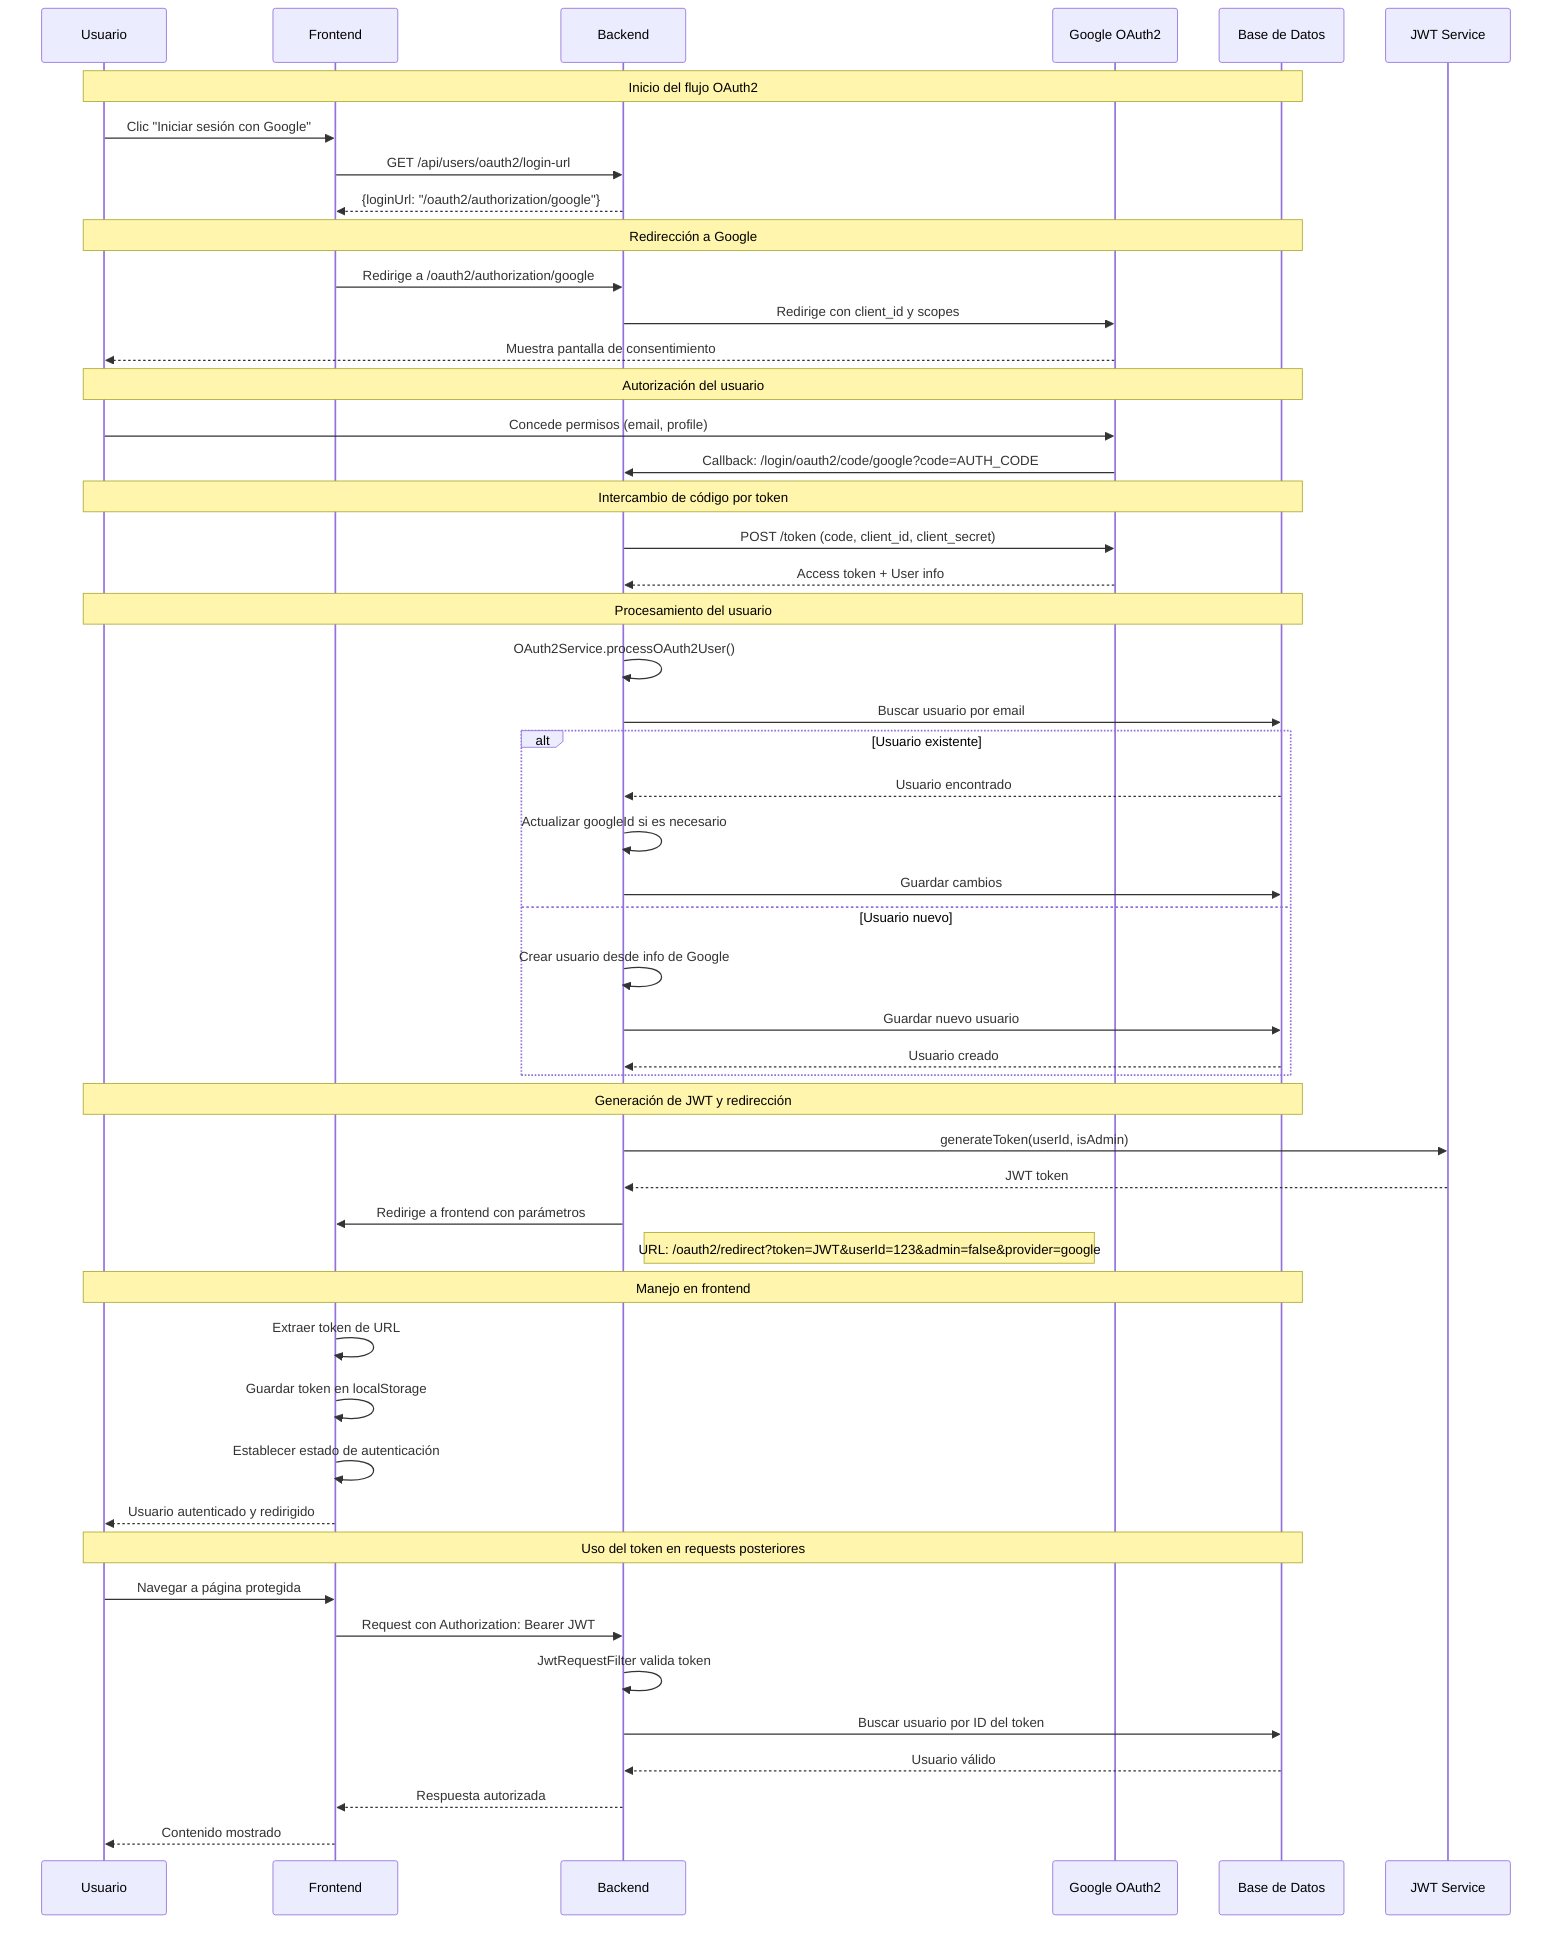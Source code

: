 sequenceDiagram
    participant U as Usuario
    participant F as Frontend
    participant B as Backend
    participant G as Google OAuth2
    participant DB as Base de Datos
    participant JWT as JWT Service
    
    Note over U,DB: Inicio del flujo OAuth2
    U->>F: Clic "Iniciar sesión con Google"
    F->>B: GET /api/users/oauth2/login-url
    B-->>F: {loginUrl: "/oauth2/authorization/google"}
    
    Note over U,DB: Redirección a Google
    F->>B: Redirige a /oauth2/authorization/google
    B->>G: Redirige con client_id y scopes
    G-->>U: Muestra pantalla de consentimiento
    
    Note over U,DB: Autorización del usuario
    U->>G: Concede permisos (email, profile)
    G->>B: Callback: /login/oauth2/code/google?code=AUTH_CODE
    
    Note over U,DB: Intercambio de código por token
    B->>G: POST /token (code, client_id, client_secret)
    G-->>B: Access token + User info
    
    Note over U,DB: Procesamiento del usuario
    B->>B: OAuth2Service.processOAuth2User()
    B->>DB: Buscar usuario por email
    
    alt Usuario existente
        DB-->>B: Usuario encontrado
        B->>B: Actualizar googleId si es necesario
        B->>DB: Guardar cambios
    else Usuario nuevo
        B->>B: Crear usuario desde info de Google
        B->>DB: Guardar nuevo usuario
        DB-->>B: Usuario creado
    end
    
    Note over U,DB: Generación de JWT y redirección
    B->>JWT: generateToken(userId, isAdmin)
    JWT-->>B: JWT token
    B->>F: Redirige a frontend con parámetros
    Note right of B: URL: /oauth2/redirect?token=JWT&userId=123&admin=false&provider=google
    
    Note over U,DB: Manejo en frontend
    F->>F: Extraer token de URL
    F->>F: Guardar token en localStorage
    F->>F: Establecer estado de autenticación
    F-->>U: Usuario autenticado y redirigido
    
    Note over U,DB: Uso del token en requests posteriores
    U->>F: Navegar a página protegida
    F->>B: Request con Authorization: Bearer JWT
    B->>B: JwtRequestFilter valida token
    B->>DB: Buscar usuario por ID del token
    DB-->>B: Usuario válido
    B-->>F: Respuesta autorizada
    F-->>U: Contenido mostrado